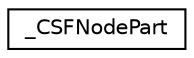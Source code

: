 digraph "Graphical Class Hierarchy"
{
 // LATEX_PDF_SIZE
  edge [fontname="Helvetica",fontsize="10",labelfontname="Helvetica",labelfontsize="10"];
  node [fontname="Helvetica",fontsize="10",shape=record];
  rankdir="LR";
  Node0 [label="_CSFNodePart",height=0.2,width=0.4,color="black", fillcolor="white", style="filled",URL="$struct___c_s_f_node_part.html",tooltip=" "];
}
